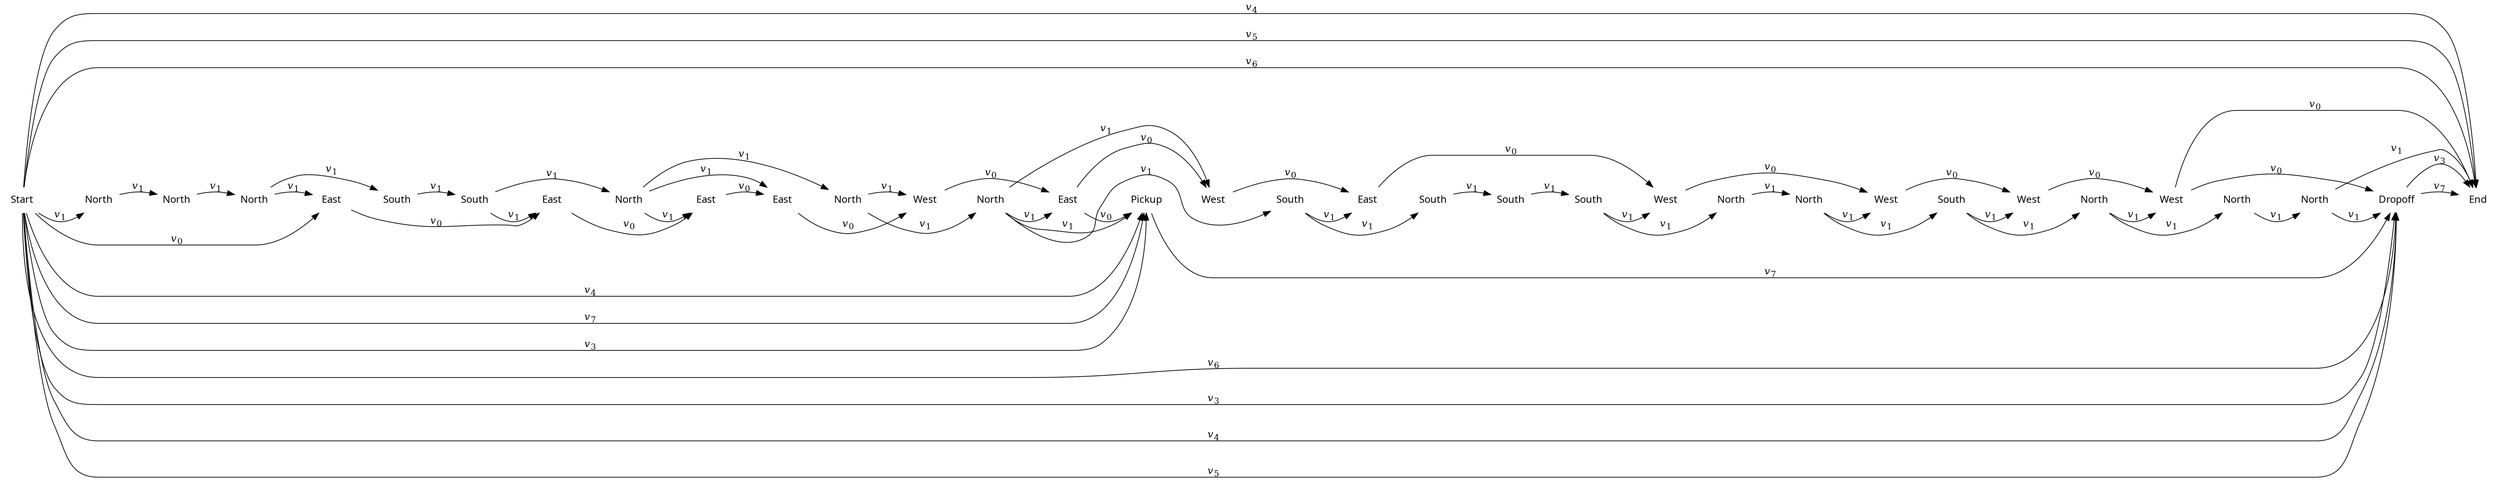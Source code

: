 digraph cat {
rankdir=LR
node [shape=plaintext]
edge [arrowhead=normal]

0 [label="Start",fontname="sans"]
1 [label="North",fontname="sans"]
2 [label="North",fontname="sans"]
3 [label="North",fontname="sans"]
4 [label="East",fontname="sans"]
5 [label="South",fontname="sans"]
6 [label="South",fontname="sans"]
7 [label="East",fontname="sans"]
8 [label="North",fontname="sans"]
9 [label="East",fontname="sans"]
10 [label="East",fontname="sans"]
11 [label="North",fontname="sans"]
12 [label="West",fontname="sans"]
13 [label="North",fontname="sans"]
14 [label="East",fontname="sans"]
15 [label="Pickup",fontname="sans"]
16 [label="West",fontname="sans"]
17 [label="South",fontname="sans"]
18 [label="East",fontname="sans"]
19 [label="South",fontname="sans"]
20 [label="South",fontname="sans"]
21 [label="South",fontname="sans"]
22 [label="West",fontname="sans"]
23 [label="North",fontname="sans"]
24 [label="North",fontname="sans"]
25 [label="West",fontname="sans"]
26 [label="South",fontname="sans"]
27 [label="West",fontname="sans"]
28 [label="North",fontname="sans"]
29 [label="West",fontname="sans"]
30 [label="North",fontname="sans"]
31 [label="North",fontname="sans"]
32 [label="Dropoff",fontname="sans"]
33 [label="End",fontname="sans"]

0 -> 4 [label=<<i>v</i><sub>0</sub>>]
0 -> 1 [label=<<i>v</i><sub>1</sub>>]
0 -> 15 [label=<<i>v</i><sub>3</sub>>]
0 -> 32 [label=<<i>v</i><sub>3</sub>>]
0 -> 15 [label=<<i>v</i><sub>4</sub>>]
0 -> 32 [label=<<i>v</i><sub>4</sub>>]
0 -> 33 [label=<<i>v</i><sub>4</sub>>]
0 -> 32 [label=<<i>v</i><sub>5</sub>>]
0 -> 33 [label=<<i>v</i><sub>5</sub>>]
0 -> 32 [label=<<i>v</i><sub>6</sub>>]
0 -> 33 [label=<<i>v</i><sub>6</sub>>]
0 -> 15 [label=<<i>v</i><sub>7</sub>>]
1 -> 2 [label=<<i>v</i><sub>1</sub>>]
2 -> 3 [label=<<i>v</i><sub>1</sub>>]
3 -> 4 [label=<<i>v</i><sub>1</sub>>]
3 -> 5 [label=<<i>v</i><sub>1</sub>>]
4 -> 7 [label=<<i>v</i><sub>0</sub>>]
5 -> 6 [label=<<i>v</i><sub>1</sub>>]
6 -> 7 [label=<<i>v</i><sub>1</sub>>]
6 -> 8 [label=<<i>v</i><sub>1</sub>>]
7 -> 9 [label=<<i>v</i><sub>0</sub>>]
8 -> 9 [label=<<i>v</i><sub>1</sub>>]
8 -> 10 [label=<<i>v</i><sub>1</sub>>]
8 -> 11 [label=<<i>v</i><sub>1</sub>>]
9 -> 10 [label=<<i>v</i><sub>0</sub>>]
10 -> 12 [label=<<i>v</i><sub>0</sub>>]
11 -> 12 [label=<<i>v</i><sub>1</sub>>]
11 -> 13 [label=<<i>v</i><sub>1</sub>>]
12 -> 14 [label=<<i>v</i><sub>0</sub>>]
13 -> 14 [label=<<i>v</i><sub>1</sub>>]
13 -> 15 [label=<<i>v</i><sub>1</sub>>]
13 -> 16 [label=<<i>v</i><sub>1</sub>>]
13 -> 17 [label=<<i>v</i><sub>1</sub>>]
14 -> 15 [label=<<i>v</i><sub>0</sub>>]
14 -> 16 [label=<<i>v</i><sub>0</sub>>]
15 -> 32 [label=<<i>v</i><sub>7</sub>>]
16 -> 18 [label=<<i>v</i><sub>0</sub>>]
17 -> 18 [label=<<i>v</i><sub>1</sub>>]
17 -> 19 [label=<<i>v</i><sub>1</sub>>]
18 -> 22 [label=<<i>v</i><sub>0</sub>>]
19 -> 20 [label=<<i>v</i><sub>1</sub>>]
20 -> 21 [label=<<i>v</i><sub>1</sub>>]
21 -> 22 [label=<<i>v</i><sub>1</sub>>]
21 -> 23 [label=<<i>v</i><sub>1</sub>>]
22 -> 25 [label=<<i>v</i><sub>0</sub>>]
23 -> 24 [label=<<i>v</i><sub>1</sub>>]
24 -> 25 [label=<<i>v</i><sub>1</sub>>]
24 -> 26 [label=<<i>v</i><sub>1</sub>>]
25 -> 27 [label=<<i>v</i><sub>0</sub>>]
26 -> 27 [label=<<i>v</i><sub>1</sub>>]
26 -> 28 [label=<<i>v</i><sub>1</sub>>]
27 -> 29 [label=<<i>v</i><sub>0</sub>>]
28 -> 29 [label=<<i>v</i><sub>1</sub>>]
28 -> 30 [label=<<i>v</i><sub>1</sub>>]
29 -> 32 [label=<<i>v</i><sub>0</sub>>]
29 -> 33 [label=<<i>v</i><sub>0</sub>>]
30 -> 31 [label=<<i>v</i><sub>1</sub>>]
31 -> 32 [label=<<i>v</i><sub>1</sub>>]
31 -> 33 [label=<<i>v</i><sub>1</sub>>]
32 -> 33 [label=<<i>v</i><sub>3</sub>>]
32 -> 33 [label=<<i>v</i><sub>7</sub>>]

# To line up the actions
0 -> 1 [weight=100,style=invis]
1 -> 2 [weight=100,style=invis]
2 -> 3 [weight=100,style=invis]
3 -> 4 [weight=100,style=invis]
4 -> 5 [weight=100,style=invis]
5 -> 6 [weight=100,style=invis]
6 -> 7 [weight=100,style=invis]
7 -> 8 [weight=100,style=invis]
8 -> 9 [weight=100,style=invis]
9 -> 10 [weight=100,style=invis]
10 -> 11 [weight=100,style=invis]
11 -> 12 [weight=100,style=invis]
12 -> 13 [weight=100,style=invis]
13 -> 14 [weight=100,style=invis]
14 -> 15 [weight=100,style=invis]
15 -> 16 [weight=100,style=invis]
16 -> 17 [weight=100,style=invis]
17 -> 18 [weight=100,style=invis]
18 -> 19 [weight=100,style=invis]
19 -> 20 [weight=100,style=invis]
20 -> 21 [weight=100,style=invis]
21 -> 22 [weight=100,style=invis]
22 -> 23 [weight=100,style=invis]
23 -> 24 [weight=100,style=invis]
24 -> 25 [weight=100,style=invis]
25 -> 26 [weight=100,style=invis]
26 -> 27 [weight=100,style=invis]
27 -> 28 [weight=100,style=invis]
28 -> 29 [weight=100,style=invis]
29 -> 30 [weight=100,style=invis]
30 -> 31 [weight=100,style=invis]
31 -> 32 [weight=100,style=invis]
32 -> 33 [weight=100,style=invis]
}
